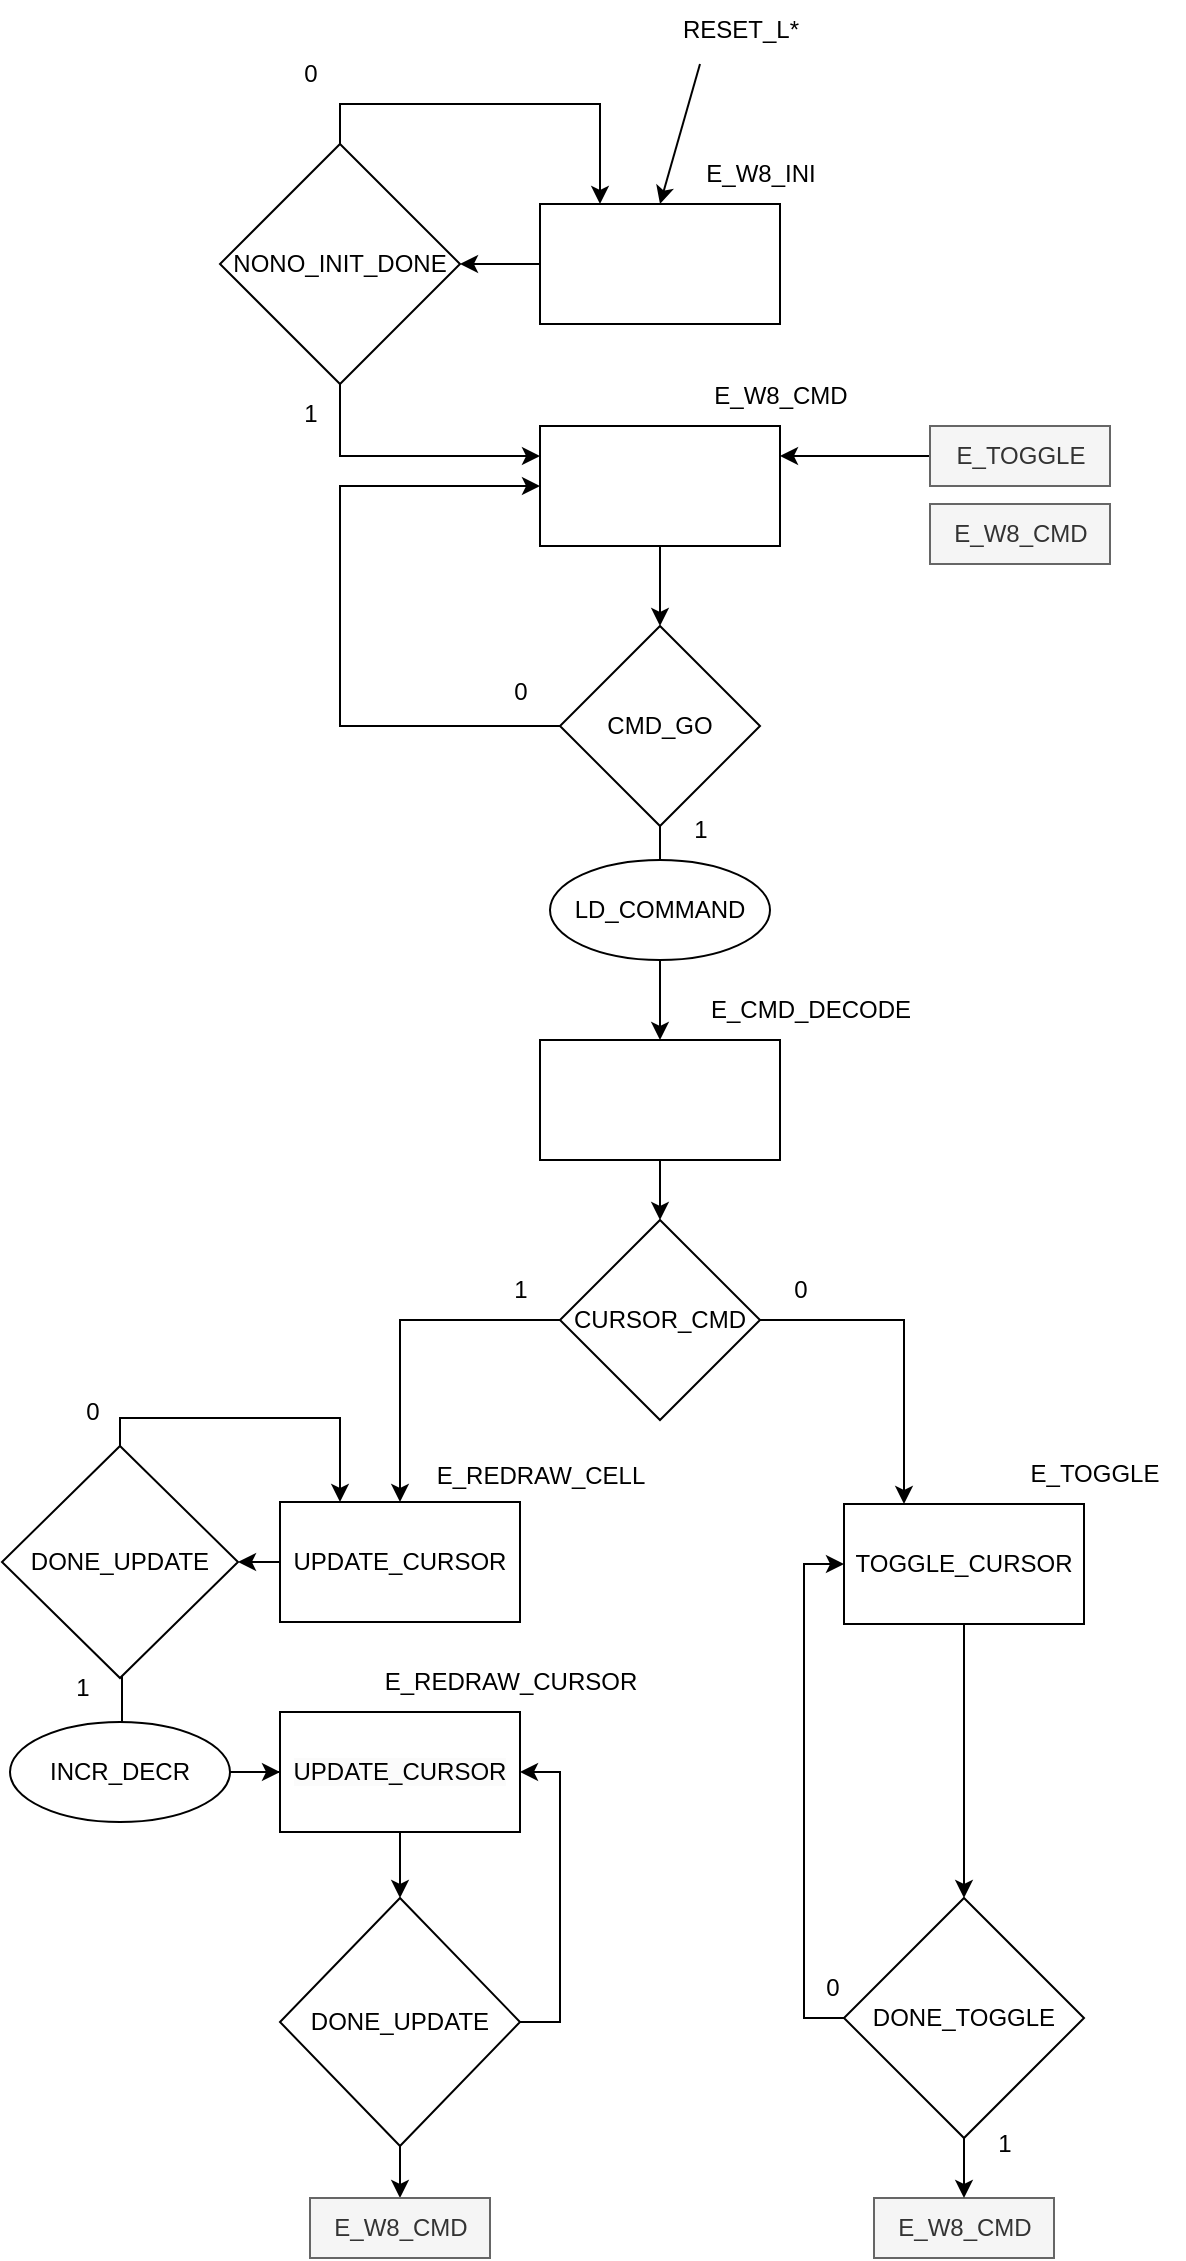 <mxfile version="22.1.21" type="device">
  <diagram name="Página-1" id="BtD-3cjETYa1kSn_i-kz">
    <mxGraphModel dx="3143" dy="1500" grid="1" gridSize="10" guides="1" tooltips="1" connect="1" arrows="1" fold="1" page="1" pageScale="1" pageWidth="827" pageHeight="1169" math="0" shadow="0">
      <root>
        <mxCell id="0" />
        <mxCell id="1" parent="0" />
        <mxCell id="eX_MBotk1fY-qvMIUrsy-57" style="edgeStyle=orthogonalEdgeStyle;rounded=0;orthogonalLoop=1;jettySize=auto;html=1;entryX=0;entryY=0.5;entryDx=0;entryDy=0;" edge="1" parent="1" source="eX_MBotk1fY-qvMIUrsy-49" target="eX_MBotk1fY-qvMIUrsy-55">
          <mxGeometry relative="1" as="geometry">
            <Array as="points">
              <mxPoint x="178" y="906" />
            </Array>
          </mxGeometry>
        </mxCell>
        <mxCell id="eX_MBotk1fY-qvMIUrsy-22" style="edgeStyle=orthogonalEdgeStyle;rounded=0;orthogonalLoop=1;jettySize=auto;html=1;entryX=1;entryY=0.5;entryDx=0;entryDy=0;" edge="1" parent="1" source="eX_MBotk1fY-qvMIUrsy-1" target="eX_MBotk1fY-qvMIUrsy-4">
          <mxGeometry relative="1" as="geometry" />
        </mxCell>
        <mxCell id="eX_MBotk1fY-qvMIUrsy-1" value="" style="rounded=0;whiteSpace=wrap;html=1;" vertex="1" parent="1">
          <mxGeometry x="387" y="122" width="120" height="60" as="geometry" />
        </mxCell>
        <mxCell id="eX_MBotk1fY-qvMIUrsy-2" value="E_W8_INI" style="text;html=1;align=center;verticalAlign=middle;resizable=0;points=[];autosize=1;strokeColor=none;fillColor=none;" vertex="1" parent="1">
          <mxGeometry x="457" y="92" width="80" height="30" as="geometry" />
        </mxCell>
        <mxCell id="eX_MBotk1fY-qvMIUrsy-12" style="edgeStyle=orthogonalEdgeStyle;rounded=0;orthogonalLoop=1;jettySize=auto;html=1;" edge="1" parent="1" source="eX_MBotk1fY-qvMIUrsy-3" target="eX_MBotk1fY-qvMIUrsy-11">
          <mxGeometry relative="1" as="geometry" />
        </mxCell>
        <mxCell id="eX_MBotk1fY-qvMIUrsy-3" value="" style="whiteSpace=wrap;html=1;" vertex="1" parent="1">
          <mxGeometry x="387" y="233" width="120" height="60" as="geometry" />
        </mxCell>
        <mxCell id="eX_MBotk1fY-qvMIUrsy-23" style="edgeStyle=orthogonalEdgeStyle;rounded=0;orthogonalLoop=1;jettySize=auto;html=1;entryX=0.25;entryY=0;entryDx=0;entryDy=0;" edge="1" parent="1" source="eX_MBotk1fY-qvMIUrsy-4" target="eX_MBotk1fY-qvMIUrsy-1">
          <mxGeometry relative="1" as="geometry">
            <Array as="points">
              <mxPoint x="287" y="72" />
              <mxPoint x="417" y="72" />
            </Array>
          </mxGeometry>
        </mxCell>
        <mxCell id="eX_MBotk1fY-qvMIUrsy-24" style="edgeStyle=orthogonalEdgeStyle;rounded=0;orthogonalLoop=1;jettySize=auto;html=1;entryX=0;entryY=0.25;entryDx=0;entryDy=0;" edge="1" parent="1" source="eX_MBotk1fY-qvMIUrsy-4" target="eX_MBotk1fY-qvMIUrsy-3">
          <mxGeometry relative="1" as="geometry">
            <Array as="points">
              <mxPoint x="287" y="248" />
            </Array>
          </mxGeometry>
        </mxCell>
        <mxCell id="eX_MBotk1fY-qvMIUrsy-4" value="NONO_INIT_DONE" style="rhombus;whiteSpace=wrap;html=1;" vertex="1" parent="1">
          <mxGeometry x="227" y="92" width="120" height="120" as="geometry" />
        </mxCell>
        <mxCell id="eX_MBotk1fY-qvMIUrsy-8" value="0" style="text;html=1;align=center;verticalAlign=middle;resizable=0;points=[];autosize=1;strokeColor=none;fillColor=none;" vertex="1" parent="1">
          <mxGeometry x="257" y="42" width="30" height="30" as="geometry" />
        </mxCell>
        <mxCell id="eX_MBotk1fY-qvMIUrsy-9" value="1" style="text;html=1;align=center;verticalAlign=middle;resizable=0;points=[];autosize=1;strokeColor=none;fillColor=none;" vertex="1" parent="1">
          <mxGeometry x="257" y="212" width="30" height="30" as="geometry" />
        </mxCell>
        <mxCell id="eX_MBotk1fY-qvMIUrsy-10" value="E_W8_CMD" style="text;html=1;align=center;verticalAlign=middle;resizable=0;points=[];autosize=1;strokeColor=none;fillColor=none;" vertex="1" parent="1">
          <mxGeometry x="462" y="203" width="90" height="30" as="geometry" />
        </mxCell>
        <mxCell id="eX_MBotk1fY-qvMIUrsy-13" style="edgeStyle=orthogonalEdgeStyle;rounded=0;orthogonalLoop=1;jettySize=auto;html=1;entryX=0;entryY=0.5;entryDx=0;entryDy=0;" edge="1" parent="1" source="eX_MBotk1fY-qvMIUrsy-11" target="eX_MBotk1fY-qvMIUrsy-3">
          <mxGeometry relative="1" as="geometry">
            <Array as="points">
              <mxPoint x="287" y="383" />
              <mxPoint x="287" y="263" />
            </Array>
          </mxGeometry>
        </mxCell>
        <mxCell id="eX_MBotk1fY-qvMIUrsy-70" style="edgeStyle=orthogonalEdgeStyle;rounded=0;orthogonalLoop=1;jettySize=auto;html=1;" edge="1" parent="1" source="eX_MBotk1fY-qvMIUrsy-11" target="eX_MBotk1fY-qvMIUrsy-14">
          <mxGeometry relative="1" as="geometry" />
        </mxCell>
        <mxCell id="eX_MBotk1fY-qvMIUrsy-11" value="CMD_GO" style="rhombus;whiteSpace=wrap;html=1;" vertex="1" parent="1">
          <mxGeometry x="397" y="333" width="100" height="100" as="geometry" />
        </mxCell>
        <mxCell id="eX_MBotk1fY-qvMIUrsy-69" style="edgeStyle=orthogonalEdgeStyle;rounded=0;orthogonalLoop=1;jettySize=auto;html=1;entryX=0.5;entryY=0;entryDx=0;entryDy=0;" edge="1" parent="1" source="eX_MBotk1fY-qvMIUrsy-14" target="eX_MBotk1fY-qvMIUrsy-20">
          <mxGeometry relative="1" as="geometry" />
        </mxCell>
        <mxCell id="eX_MBotk1fY-qvMIUrsy-14" value="" style="whiteSpace=wrap;html=1;" vertex="1" parent="1">
          <mxGeometry x="387" y="540" width="120" height="60" as="geometry" />
        </mxCell>
        <mxCell id="eX_MBotk1fY-qvMIUrsy-15" value="LD_COMMAND" style="ellipse;whiteSpace=wrap;html=1;" vertex="1" parent="1">
          <mxGeometry x="392" y="450" width="110" height="50" as="geometry" />
        </mxCell>
        <mxCell id="eX_MBotk1fY-qvMIUrsy-17" value="E_CMD_DECODE" style="text;html=1;align=center;verticalAlign=middle;resizable=0;points=[];autosize=1;strokeColor=none;fillColor=none;" vertex="1" parent="1">
          <mxGeometry x="462" y="510" width="120" height="30" as="geometry" />
        </mxCell>
        <mxCell id="eX_MBotk1fY-qvMIUrsy-18" value="0" style="text;html=1;align=center;verticalAlign=middle;resizable=0;points=[];autosize=1;strokeColor=none;fillColor=none;" vertex="1" parent="1">
          <mxGeometry x="362" y="351" width="30" height="30" as="geometry" />
        </mxCell>
        <mxCell id="eX_MBotk1fY-qvMIUrsy-19" value="1" style="text;html=1;align=center;verticalAlign=middle;resizable=0;points=[];autosize=1;strokeColor=none;fillColor=none;" vertex="1" parent="1">
          <mxGeometry x="452" y="420" width="30" height="30" as="geometry" />
        </mxCell>
        <mxCell id="eX_MBotk1fY-qvMIUrsy-47" style="edgeStyle=orthogonalEdgeStyle;rounded=0;orthogonalLoop=1;jettySize=auto;html=1;" edge="1" parent="1" source="eX_MBotk1fY-qvMIUrsy-20" target="eX_MBotk1fY-qvMIUrsy-46">
          <mxGeometry relative="1" as="geometry" />
        </mxCell>
        <mxCell id="eX_MBotk1fY-qvMIUrsy-72" style="edgeStyle=orthogonalEdgeStyle;rounded=0;orthogonalLoop=1;jettySize=auto;html=1;entryX=0.25;entryY=0;entryDx=0;entryDy=0;" edge="1" parent="1" source="eX_MBotk1fY-qvMIUrsy-20" target="eX_MBotk1fY-qvMIUrsy-31">
          <mxGeometry relative="1" as="geometry" />
        </mxCell>
        <mxCell id="eX_MBotk1fY-qvMIUrsy-20" value="CURSOR_CMD" style="rhombus;whiteSpace=wrap;html=1;" vertex="1" parent="1">
          <mxGeometry x="397" y="630" width="100" height="100" as="geometry" />
        </mxCell>
        <mxCell id="eX_MBotk1fY-qvMIUrsy-25" value="" style="edgeStyle=none;orthogonalLoop=1;jettySize=auto;html=1;rounded=0;entryX=0.5;entryY=0;entryDx=0;entryDy=0;" edge="1" parent="1" target="eX_MBotk1fY-qvMIUrsy-1">
          <mxGeometry width="100" relative="1" as="geometry">
            <mxPoint x="467" y="52" as="sourcePoint" />
            <mxPoint x="517" y="72" as="targetPoint" />
            <Array as="points" />
          </mxGeometry>
        </mxCell>
        <mxCell id="eX_MBotk1fY-qvMIUrsy-26" value="RESET_L*" style="text;html=1;align=center;verticalAlign=middle;resizable=0;points=[];autosize=1;strokeColor=none;fillColor=none;" vertex="1" parent="1">
          <mxGeometry x="447" y="20" width="80" height="30" as="geometry" />
        </mxCell>
        <mxCell id="eX_MBotk1fY-qvMIUrsy-40" value="0" style="text;html=1;align=center;verticalAlign=middle;resizable=0;points=[];autosize=1;strokeColor=none;fillColor=none;" vertex="1" parent="1">
          <mxGeometry x="502" y="650" width="30" height="30" as="geometry" />
        </mxCell>
        <mxCell id="eX_MBotk1fY-qvMIUrsy-44" style="edgeStyle=orthogonalEdgeStyle;rounded=0;orthogonalLoop=1;jettySize=auto;html=1;entryX=1;entryY=0.25;entryDx=0;entryDy=0;" edge="1" parent="1" source="eX_MBotk1fY-qvMIUrsy-41" target="eX_MBotk1fY-qvMIUrsy-3">
          <mxGeometry relative="1" as="geometry" />
        </mxCell>
        <mxCell id="eX_MBotk1fY-qvMIUrsy-41" value="E_TOGGLE" style="text;html=1;align=center;verticalAlign=middle;resizable=0;points=[];autosize=1;strokeColor=#666666;fillColor=#f5f5f5;fontColor=#333333;" vertex="1" parent="1">
          <mxGeometry x="582" y="233" width="90" height="30" as="geometry" />
        </mxCell>
        <mxCell id="eX_MBotk1fY-qvMIUrsy-42" value="E_W8_CMD" style="text;html=1;align=center;verticalAlign=middle;resizable=0;points=[];autosize=1;strokeColor=#666666;fillColor=#f5f5f5;fontColor=#333333;" vertex="1" parent="1">
          <mxGeometry x="582" y="272" width="90" height="30" as="geometry" />
        </mxCell>
        <mxCell id="eX_MBotk1fY-qvMIUrsy-75" value="1" style="text;html=1;align=center;verticalAlign=middle;resizable=0;points=[];autosize=1;strokeColor=none;fillColor=none;" vertex="1" parent="1">
          <mxGeometry x="362" y="650" width="30" height="30" as="geometry" />
        </mxCell>
        <mxCell id="eX_MBotk1fY-qvMIUrsy-31" value="TOGGLE_CURSOR" style="whiteSpace=wrap;html=1;" vertex="1" parent="1">
          <mxGeometry x="539" y="772" width="120" height="60" as="geometry" />
        </mxCell>
        <mxCell id="eX_MBotk1fY-qvMIUrsy-74" style="edgeStyle=orthogonalEdgeStyle;rounded=0;orthogonalLoop=1;jettySize=auto;html=1;entryX=0;entryY=0.5;entryDx=0;entryDy=0;" edge="1" parent="1" source="eX_MBotk1fY-qvMIUrsy-32" target="eX_MBotk1fY-qvMIUrsy-31">
          <mxGeometry relative="1" as="geometry">
            <Array as="points">
              <mxPoint x="519" y="1029" />
              <mxPoint x="519" y="802" />
            </Array>
          </mxGeometry>
        </mxCell>
        <mxCell id="eX_MBotk1fY-qvMIUrsy-32" value="DONE_TOGGLE" style="rhombus;whiteSpace=wrap;html=1;" vertex="1" parent="1">
          <mxGeometry x="539" y="969" width="120" height="120" as="geometry" />
        </mxCell>
        <mxCell id="eX_MBotk1fY-qvMIUrsy-73" style="edgeStyle=orthogonalEdgeStyle;rounded=0;orthogonalLoop=1;jettySize=auto;html=1;" edge="1" parent="1" source="eX_MBotk1fY-qvMIUrsy-31" target="eX_MBotk1fY-qvMIUrsy-32">
          <mxGeometry relative="1" as="geometry" />
        </mxCell>
        <mxCell id="eX_MBotk1fY-qvMIUrsy-35" value="0" style="text;html=1;align=center;verticalAlign=middle;resizable=0;points=[];autosize=1;strokeColor=none;fillColor=none;" vertex="1" parent="1">
          <mxGeometry x="518" y="999" width="30" height="30" as="geometry" />
        </mxCell>
        <mxCell id="eX_MBotk1fY-qvMIUrsy-36" value="E_W8_CMD" style="text;html=1;align=center;verticalAlign=middle;resizable=0;points=[];autosize=1;strokeColor=#666666;fillColor=#f5f5f5;fontColor=#333333;" vertex="1" parent="1">
          <mxGeometry x="554" y="1119" width="90" height="30" as="geometry" />
        </mxCell>
        <mxCell id="eX_MBotk1fY-qvMIUrsy-38" style="edgeStyle=orthogonalEdgeStyle;rounded=0;orthogonalLoop=1;jettySize=auto;html=1;entryX=0.5;entryY=0;entryDx=0;entryDy=0;entryPerimeter=0;" edge="1" parent="1" source="eX_MBotk1fY-qvMIUrsy-32" target="eX_MBotk1fY-qvMIUrsy-36">
          <mxGeometry relative="1" as="geometry">
            <mxPoint x="599" y="1099" as="targetPoint" />
            <Array as="points" />
          </mxGeometry>
        </mxCell>
        <mxCell id="eX_MBotk1fY-qvMIUrsy-43" value="E_TOGGLE" style="text;html=1;align=center;verticalAlign=middle;resizable=0;points=[];autosize=1;strokeColor=none;fillColor=none;" vertex="1" parent="1">
          <mxGeometry x="619" y="742" width="90" height="30" as="geometry" />
        </mxCell>
        <mxCell id="eX_MBotk1fY-qvMIUrsy-45" value="1" style="text;html=1;align=center;verticalAlign=middle;resizable=0;points=[];autosize=1;strokeColor=none;fillColor=none;" vertex="1" parent="1">
          <mxGeometry x="604" y="1077" width="30" height="30" as="geometry" />
        </mxCell>
        <mxCell id="eX_MBotk1fY-qvMIUrsy-46" value="UPDATE_CURSOR" style="whiteSpace=wrap;html=1;" vertex="1" parent="1">
          <mxGeometry x="257" y="771" width="120" height="60" as="geometry" />
        </mxCell>
        <mxCell id="eX_MBotk1fY-qvMIUrsy-48" value="E_REDRAW_CELL" style="text;html=1;align=center;verticalAlign=middle;resizable=0;points=[];autosize=1;strokeColor=none;fillColor=none;" vertex="1" parent="1">
          <mxGeometry x="322" y="743" width="130" height="30" as="geometry" />
        </mxCell>
        <mxCell id="eX_MBotk1fY-qvMIUrsy-52" style="edgeStyle=orthogonalEdgeStyle;rounded=0;orthogonalLoop=1;jettySize=auto;html=1;entryX=0.25;entryY=0;entryDx=0;entryDy=0;" edge="1" parent="1" target="eX_MBotk1fY-qvMIUrsy-46">
          <mxGeometry relative="1" as="geometry">
            <mxPoint x="178" y="744" as="sourcePoint" />
            <Array as="points">
              <mxPoint x="177" y="744" />
              <mxPoint x="177" y="729" />
              <mxPoint x="287" y="729" />
            </Array>
          </mxGeometry>
        </mxCell>
        <mxCell id="eX_MBotk1fY-qvMIUrsy-49" value="DONE_UPDATE" style="rhombus;whiteSpace=wrap;html=1;" vertex="1" parent="1">
          <mxGeometry x="118" y="743" width="118" height="116" as="geometry" />
        </mxCell>
        <mxCell id="eX_MBotk1fY-qvMIUrsy-51" style="edgeStyle=orthogonalEdgeStyle;rounded=0;orthogonalLoop=1;jettySize=auto;html=1;entryX=1;entryY=0.5;entryDx=0;entryDy=0;" edge="1" parent="1" source="eX_MBotk1fY-qvMIUrsy-46" target="eX_MBotk1fY-qvMIUrsy-49">
          <mxGeometry relative="1" as="geometry" />
        </mxCell>
        <mxCell id="eX_MBotk1fY-qvMIUrsy-53" value="0" style="text;html=1;align=center;verticalAlign=middle;resizable=0;points=[];autosize=1;strokeColor=none;fillColor=none;" vertex="1" parent="1">
          <mxGeometry x="148" y="711" width="30" height="30" as="geometry" />
        </mxCell>
        <mxCell id="eX_MBotk1fY-qvMIUrsy-78" value="" style="edgeStyle=orthogonalEdgeStyle;rounded=0;orthogonalLoop=1;jettySize=auto;html=1;" edge="1" parent="1" source="eX_MBotk1fY-qvMIUrsy-54" target="eX_MBotk1fY-qvMIUrsy-56">
          <mxGeometry relative="1" as="geometry" />
        </mxCell>
        <mxCell id="eX_MBotk1fY-qvMIUrsy-54" value="INCR_DECR" style="ellipse;whiteSpace=wrap;html=1;" vertex="1" parent="1">
          <mxGeometry x="122" y="881" width="110" height="50" as="geometry" />
        </mxCell>
        <mxCell id="eX_MBotk1fY-qvMIUrsy-55" value="&lt;span style=&quot;color: rgb(0, 0, 0); font-family: Helvetica; font-size: 12px; font-style: normal; font-variant-ligatures: normal; font-variant-caps: normal; font-weight: 400; letter-spacing: normal; orphans: 2; text-align: center; text-indent: 0px; text-transform: none; widows: 2; word-spacing: 0px; -webkit-text-stroke-width: 0px; background-color: rgb(251, 251, 251); text-decoration-thickness: initial; text-decoration-style: initial; text-decoration-color: initial; float: none; display: inline !important;&quot;&gt;UPDATE_CURSOR&lt;/span&gt;" style="whiteSpace=wrap;html=1;" vertex="1" parent="1">
          <mxGeometry x="257" y="876" width="120" height="60" as="geometry" />
        </mxCell>
        <mxCell id="eX_MBotk1fY-qvMIUrsy-56" value="E_REDRAW_CURSOR" style="text;html=1;align=center;verticalAlign=middle;resizable=0;points=[];autosize=1;strokeColor=none;fillColor=none;" vertex="1" parent="1">
          <mxGeometry x="297" y="846" width="150" height="30" as="geometry" />
        </mxCell>
        <mxCell id="eX_MBotk1fY-qvMIUrsy-58" value="1" style="text;html=1;align=center;verticalAlign=middle;resizable=0;points=[];autosize=1;strokeColor=none;fillColor=none;" vertex="1" parent="1">
          <mxGeometry x="143" y="849" width="30" height="30" as="geometry" />
        </mxCell>
        <mxCell id="eX_MBotk1fY-qvMIUrsy-62" style="edgeStyle=orthogonalEdgeStyle;rounded=0;orthogonalLoop=1;jettySize=auto;html=1;entryX=1;entryY=0.5;entryDx=0;entryDy=0;" edge="1" parent="1" source="eX_MBotk1fY-qvMIUrsy-60" target="eX_MBotk1fY-qvMIUrsy-55">
          <mxGeometry relative="1" as="geometry">
            <Array as="points">
              <mxPoint x="397" y="1031" />
              <mxPoint x="397" y="906" />
            </Array>
          </mxGeometry>
        </mxCell>
        <mxCell id="eX_MBotk1fY-qvMIUrsy-67" style="edgeStyle=orthogonalEdgeStyle;rounded=0;orthogonalLoop=1;jettySize=auto;html=1;" edge="1" parent="1" source="eX_MBotk1fY-qvMIUrsy-60">
          <mxGeometry relative="1" as="geometry">
            <mxPoint x="317" y="1119" as="targetPoint" />
          </mxGeometry>
        </mxCell>
        <mxCell id="eX_MBotk1fY-qvMIUrsy-60" value="DONE_UPDATE" style="rhombus;whiteSpace=wrap;html=1;" vertex="1" parent="1">
          <mxGeometry x="257" y="969" width="120" height="124" as="geometry" />
        </mxCell>
        <mxCell id="eX_MBotk1fY-qvMIUrsy-61" style="edgeStyle=orthogonalEdgeStyle;rounded=0;orthogonalLoop=1;jettySize=auto;html=1;" edge="1" parent="1" source="eX_MBotk1fY-qvMIUrsy-55" target="eX_MBotk1fY-qvMIUrsy-60">
          <mxGeometry relative="1" as="geometry" />
        </mxCell>
        <mxCell id="eX_MBotk1fY-qvMIUrsy-64" value="E_W8_CMD" style="text;html=1;align=center;verticalAlign=middle;resizable=0;points=[];autosize=1;strokeColor=#666666;fillColor=#f5f5f5;fontColor=#333333;" vertex="1" parent="1">
          <mxGeometry x="272" y="1119" width="90" height="30" as="geometry" />
        </mxCell>
      </root>
    </mxGraphModel>
  </diagram>
</mxfile>
